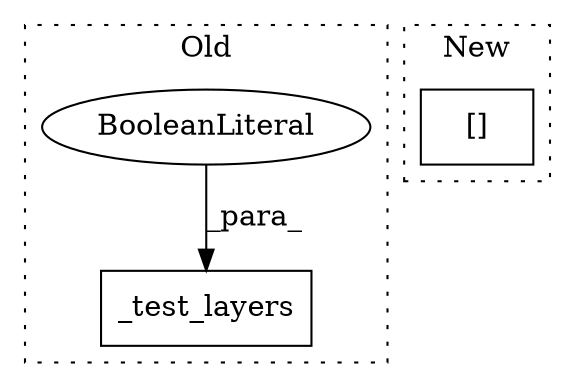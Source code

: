 digraph G {
subgraph cluster0 {
1 [label="_test_layers" a="32" s="6405,6423" l="13,1" shape="box"];
3 [label="BooleanLiteral" a="9" s="6418" l="5" shape="ellipse"];
label = "Old";
style="dotted";
}
subgraph cluster1 {
2 [label="[]" a="2" s="2398,2413" l="14,1" shape="box"];
label = "New";
style="dotted";
}
3 -> 1 [label="_para_"];
}
